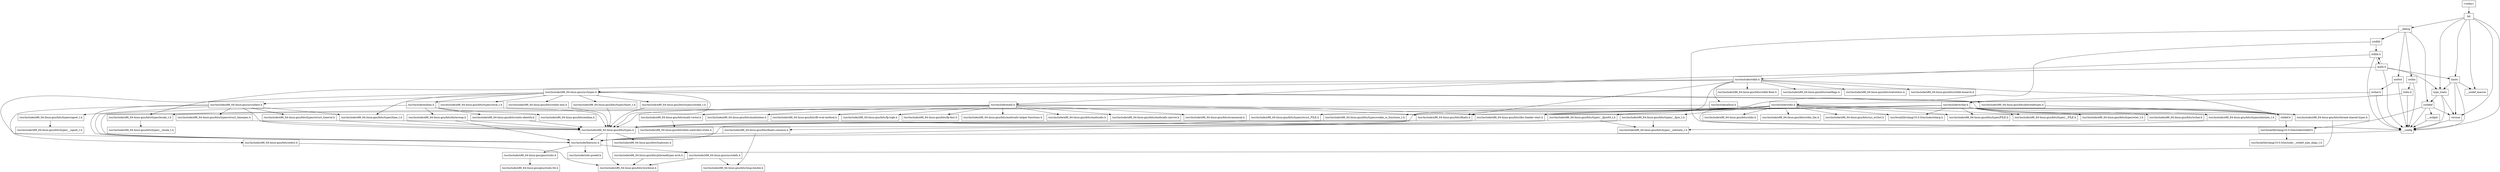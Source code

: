 digraph "dependencies" {
  header_0 [ shape="box", label="\<stdin\>" ];
  header_1 [ shape="box", label="bit" ];
  header_11 [ shape="box", label="limits" ];
  header_12 [ shape="box", label="type_traits" ];
  header_13 [ shape="box", label="cstddef" ];
  header_14 [ shape="box", label="version" ];
  header_15 [ shape="box", label="/usr/local/lib/clang/10.0.0/include/stddef.h" ];
  header_16 [ shape="box", label="/usr/local/lib/clang/10.0.0/include/__stddef_max_align_t.h" ];
  header_17 [ shape="box", label="__nullptr" ];
  header_18 [ shape="box", label="__undef_macros" ];
  header_19 [ shape="box", label="__debug" ];
  header_2 [ shape="box", label="__config" ];
  header_20 [ shape="box", label="iosfwd" ];
  header_21 [ shape="box", label="wchar.h" ];
  header_22 [ shape="box", label="/usr/include/wchar.h" ];
  header_23 [ shape="box", label="/usr/include/x86_64-linux-gnu/bits/libc-header-start.h" ];
  header_24 [ shape="box", label="/usr/include/x86_64-linux-gnu/bits/floatn.h" ];
  header_25 [ shape="box", label="/usr/include/x86_64-linux-gnu/bits/floatn-common.h" ];
  header_26 [ shape="box", label="stddef.h" ];
  header_27 [ shape="box", label="/usr/local/lib/clang/10.0.0/include/stdarg.h" ];
  header_28 [ shape="box", label="/usr/include/x86_64-linux-gnu/bits/wchar.h" ];
  header_29 [ shape="box", label="/usr/include/x86_64-linux-gnu/bits/types/wint_t.h" ];
  header_3 [ shape="box", label="/usr/include/features.h" ];
  header_30 [ shape="box", label="/usr/include/x86_64-linux-gnu/bits/types/mbstate_t.h" ];
  header_31 [ shape="box", label="/usr/include/x86_64-linux-gnu/bits/types/__mbstate_t.h" ];
  header_32 [ shape="box", label="/usr/include/x86_64-linux-gnu/bits/types/__FILE.h" ];
  header_33 [ shape="box", label="/usr/include/x86_64-linux-gnu/bits/types/FILE.h" ];
  header_34 [ shape="box", label="/usr/include/x86_64-linux-gnu/bits/types/locale_t.h" ];
  header_35 [ shape="box", label="/usr/include/x86_64-linux-gnu/bits/types/__locale_t.h" ];
  header_36 [ shape="box", label="cstdlib" ];
  header_37 [ shape="box", label="stdlib.h" ];
  header_38 [ shape="box", label="/usr/include/stdlib.h" ];
  header_39 [ shape="box", label="/usr/include/x86_64-linux-gnu/bits/waitflags.h" ];
  header_4 [ shape="box", label="/usr/include/stdc-predef.h" ];
  header_40 [ shape="box", label="/usr/include/x86_64-linux-gnu/bits/waitstatus.h" ];
  header_41 [ shape="box", label="/usr/include/x86_64-linux-gnu/sys/types.h" ];
  header_42 [ shape="box", label="/usr/include/x86_64-linux-gnu/bits/types.h" ];
  header_43 [ shape="box", label="/usr/include/x86_64-linux-gnu/bits/typesizes.h" ];
  header_44 [ shape="box", label="/usr/include/x86_64-linux-gnu/bits/types/clock_t.h" ];
  header_45 [ shape="box", label="/usr/include/x86_64-linux-gnu/bits/types/clockid_t.h" ];
  header_46 [ shape="box", label="/usr/include/x86_64-linux-gnu/bits/types/time_t.h" ];
  header_47 [ shape="box", label="/usr/include/x86_64-linux-gnu/bits/types/timer_t.h" ];
  header_48 [ shape="box", label="/usr/include/x86_64-linux-gnu/bits/stdint-intn.h" ];
  header_49 [ shape="box", label="/usr/include/endian.h" ];
  header_5 [ shape="box", label="/usr/include/x86_64-linux-gnu/sys/cdefs.h" ];
  header_50 [ shape="box", label="/usr/include/x86_64-linux-gnu/bits/endian.h" ];
  header_51 [ shape="box", label="/usr/include/x86_64-linux-gnu/bits/byteswap.h" ];
  header_52 [ shape="box", label="/usr/include/x86_64-linux-gnu/bits/uintn-identity.h" ];
  header_53 [ shape="box", label="/usr/include/x86_64-linux-gnu/sys/select.h" ];
  header_54 [ shape="box", label="/usr/include/x86_64-linux-gnu/bits/select.h" ];
  header_55 [ shape="box", label="/usr/include/x86_64-linux-gnu/bits/types/sigset_t.h" ];
  header_56 [ shape="box", label="/usr/include/x86_64-linux-gnu/bits/types/__sigset_t.h" ];
  header_57 [ shape="box", label="/usr/include/x86_64-linux-gnu/bits/types/struct_timeval.h" ];
  header_58 [ shape="box", label="/usr/include/x86_64-linux-gnu/bits/types/struct_timespec.h" ];
  header_59 [ shape="box", label="/usr/include/x86_64-linux-gnu/bits/pthreadtypes.h" ];
  header_6 [ shape="box", label="/usr/include/x86_64-linux-gnu/bits/wordsize.h" ];
  header_60 [ shape="box", label="/usr/include/x86_64-linux-gnu/bits/thread-shared-types.h" ];
  header_61 [ shape="box", label="/usr/include/x86_64-linux-gnu/bits/pthreadtypes-arch.h" ];
  header_62 [ shape="box", label="/usr/include/alloca.h" ];
  header_63 [ shape="box", label="/usr/include/x86_64-linux-gnu/bits/stdlib-bsearch.h" ];
  header_64 [ shape="box", label="/usr/include/x86_64-linux-gnu/bits/stdlib-float.h" ];
  header_65 [ shape="box", label="math.h" ];
  header_66 [ shape="box", label="/usr/include/math.h" ];
  header_67 [ shape="box", label="/usr/include/x86_64-linux-gnu/bits/math-vector.h" ];
  header_68 [ shape="box", label="/usr/include/x86_64-linux-gnu/bits/libm-simd-decl-stubs.h" ];
  header_69 [ shape="box", label="/usr/include/x86_64-linux-gnu/bits/flt-eval-method.h" ];
  header_7 [ shape="box", label="/usr/include/x86_64-linux-gnu/bits/long-double.h" ];
  header_70 [ shape="box", label="/usr/include/x86_64-linux-gnu/bits/fp-logb.h" ];
  header_71 [ shape="box", label="/usr/include/x86_64-linux-gnu/bits/fp-fast.h" ];
  header_72 [ shape="box", label="/usr/include/x86_64-linux-gnu/bits/mathcalls-helper-functions.h" ];
  header_73 [ shape="box", label="/usr/include/x86_64-linux-gnu/bits/mathcalls.h" ];
  header_74 [ shape="box", label="/usr/include/x86_64-linux-gnu/bits/mathcalls-narrow.h" ];
  header_75 [ shape="box", label="/usr/include/x86_64-linux-gnu/bits/iscanonical.h" ];
  header_76 [ shape="box", label="/usr/include/x86_64-linux-gnu/bits/mathinline.h" ];
  header_77 [ shape="box", label="cstdio" ];
  header_78 [ shape="box", label="stdio.h" ];
  header_79 [ shape="box", label="/usr/include/stdio.h" ];
  header_8 [ shape="box", label="/usr/include/x86_64-linux-gnu/gnu/stubs.h" ];
  header_80 [ shape="box", label="/usr/include/x86_64-linux-gnu/bits/types/__fpos_t.h" ];
  header_81 [ shape="box", label="/usr/include/x86_64-linux-gnu/bits/types/__fpos64_t.h" ];
  header_82 [ shape="box", label="/usr/include/x86_64-linux-gnu/bits/types/struct_FILE.h" ];
  header_83 [ shape="box", label="/usr/include/x86_64-linux-gnu/bits/types/cookie_io_functions_t.h" ];
  header_84 [ shape="box", label="/usr/include/x86_64-linux-gnu/bits/stdio_lim.h" ];
  header_85 [ shape="box", label="/usr/include/x86_64-linux-gnu/bits/sys_errlist.h" ];
  header_86 [ shape="box", label="/usr/include/x86_64-linux-gnu/bits/stdio.h" ];
  header_9 [ shape="box", label="/usr/include/x86_64-linux-gnu/gnu/stubs-64.h" ];
  header_61 -> header_6;
  header_60 -> header_61;
  header_62 -> header_26;
  header_62 -> header_3;
  header_65 -> header_37;
  header_65 -> header_2;
  header_65 -> header_11;
  header_65 -> header_12;
  header_65 -> header_66;
  header_67 -> header_68;
  header_66 -> header_74;
  header_66 -> header_24;
  header_66 -> header_23;
  header_66 -> header_72;
  header_66 -> header_73;
  header_66 -> header_70;
  header_66 -> header_71;
  header_66 -> header_76;
  header_66 -> header_42;
  header_66 -> header_67;
  header_66 -> header_75;
  header_66 -> header_69;
  header_77 -> header_78;
  header_77 -> header_2;
  header_78 -> header_79;
  header_78 -> header_2;
  header_79 -> header_27;
  header_79 -> header_26;
  header_79 -> header_32;
  header_79 -> header_33;
  header_79 -> header_23;
  header_79 -> header_42;
  header_79 -> header_83;
  header_79 -> header_82;
  header_79 -> header_81;
  header_79 -> header_80;
  header_79 -> header_86;
  header_79 -> header_85;
  header_79 -> header_84;
  header_47 -> header_42;
  header_46 -> header_42;
  header_45 -> header_42;
  header_44 -> header_42;
  header_42 -> header_6;
  header_42 -> header_43;
  header_42 -> header_3;
  header_41 -> header_59;
  header_41 -> header_53;
  header_41 -> header_26;
  header_41 -> header_47;
  header_41 -> header_46;
  header_41 -> header_45;
  header_41 -> header_44;
  header_41 -> header_3;
  header_41 -> header_48;
  header_41 -> header_49;
  header_41 -> header_42;
  header_49 -> header_50;
  header_49 -> header_51;
  header_49 -> header_52;
  header_49 -> header_3;
  header_48 -> header_42;
  header_5 -> header_6;
  header_5 -> header_7;
  header_2 -> header_3;
  header_3 -> header_4;
  header_3 -> header_5;
  header_3 -> header_8;
  header_0 -> header_1;
  header_1 -> header_14;
  header_1 -> header_11;
  header_1 -> header_12;
  header_1 -> header_18;
  header_1 -> header_19;
  header_1 -> header_2;
  header_8 -> header_9;
  header_58 -> header_42;
  header_59 -> header_60;
  header_51 -> header_3;
  header_51 -> header_42;
  header_52 -> header_42;
  header_53 -> header_58;
  header_53 -> header_54;
  header_53 -> header_55;
  header_53 -> header_57;
  header_53 -> header_46;
  header_53 -> header_3;
  header_53 -> header_42;
  header_54 -> header_6;
  header_55 -> header_56;
  header_57 -> header_42;
  header_25 -> header_7;
  header_25 -> header_3;
  header_24 -> header_25;
  header_24 -> header_3;
  header_26 -> header_15;
  header_21 -> header_2;
  header_21 -> header_22;
  header_20 -> header_21;
  header_20 -> header_2;
  header_23 -> header_3;
  header_22 -> header_29;
  header_22 -> header_28;
  header_22 -> header_24;
  header_22 -> header_27;
  header_22 -> header_26;
  header_22 -> header_32;
  header_22 -> header_33;
  header_22 -> header_23;
  header_22 -> header_30;
  header_22 -> header_34;
  header_38 -> header_39;
  header_38 -> header_24;
  header_38 -> header_34;
  header_38 -> header_26;
  header_38 -> header_23;
  header_38 -> header_63;
  header_38 -> header_62;
  header_38 -> header_64;
  header_38 -> header_41;
  header_38 -> header_40;
  header_36 -> header_37;
  header_36 -> header_2;
  header_37 -> header_65;
  header_37 -> header_2;
  header_37 -> header_38;
  header_34 -> header_35;
  header_30 -> header_31;
  header_83 -> header_42;
  header_82 -> header_42;
  header_81 -> header_42;
  header_81 -> header_31;
  header_80 -> header_42;
  header_80 -> header_31;
  header_14 -> header_2;
  header_15 -> header_16;
  header_17 -> header_2;
  header_11 -> header_14;
  header_11 -> header_18;
  header_11 -> header_2;
  header_11 -> header_12;
  header_12 -> header_14;
  header_12 -> header_2;
  header_12 -> header_13;
  header_13 -> header_14;
  header_13 -> header_15;
  header_13 -> header_17;
  header_13 -> header_2;
  header_19 -> header_36;
  header_19 -> header_13;
  header_19 -> header_2;
  header_19 -> header_20;
  header_19 -> header_77;
}